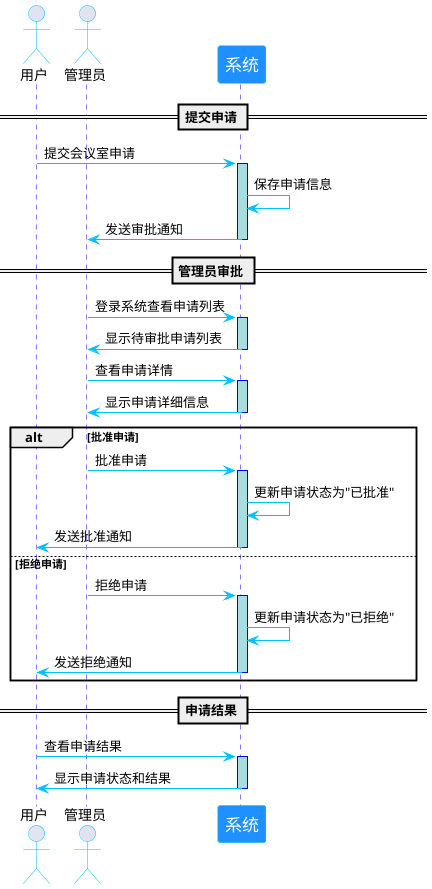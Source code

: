 @startuml 管理员审批会议室申请流程

skinparam handwritten false
skinparam backgroundColor white
skinparam defaultFontName "Microsoft YaHei"
skinparam sequence {
    ArrowColor DeepSkyBlue
    ActorBorderColor DeepSkyBlue
    LifeLineBorderColor blue
    LifeLineBackgroundColor #A9DCDF
    
    ParticipantBorderColor DeepSkyBlue
    ParticipantBackgroundColor DodgerBlue
    ParticipantFontName "Microsoft YaHei"
    ParticipantFontSize 17
    ParticipantFontColor #FFFFFF
}

actor 用户 as User
actor 管理员 as Admin
participant "系统" as System

== 提交申请 ==
User -> System: 提交会议室申请
activate System
System -> System: 保存申请信息
System -> Admin: 发送审批通知
deactivate System

== 管理员审批 ==
Admin -> System: 登录系统查看申请列表
activate System
System -> Admin: 显示待审批申请列表
deactivate System

Admin -> System: 查看申请详情
activate System
System -> Admin: 显示申请详细信息
deactivate System

alt 批准申请
    Admin -> System: 批准申请
    activate System
    System -> System: 更新申请状态为"已批准"
    System -> User: 发送批准通知
    deactivate System
else 拒绝申请
    Admin -> System: 拒绝申请
    activate System
    System -> System: 更新申请状态为"已拒绝"
    System -> User: 发送拒绝通知
    deactivate System
end

== 申请结果 ==
User -> System: 查看申请结果
activate System
System -> User: 显示申请状态和结果
deactivate System

@enduml